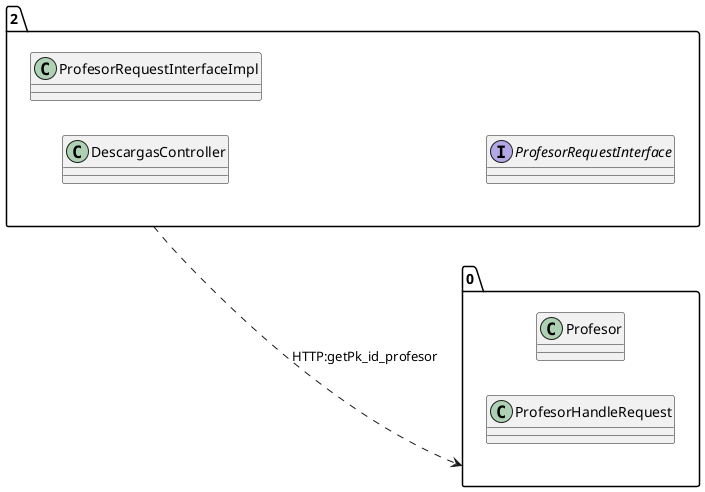 @startuml 
allow_mixing
left to right direction
package "2"{
class DescargasController
class ProfesorRequestInterfaceImpl
interface ProfesorRequestInterface

}
package "0"{
class Profesor
class ProfesorHandleRequest

}
"2" ..> "0":HTTP:getPk_id_profesor
@enduml